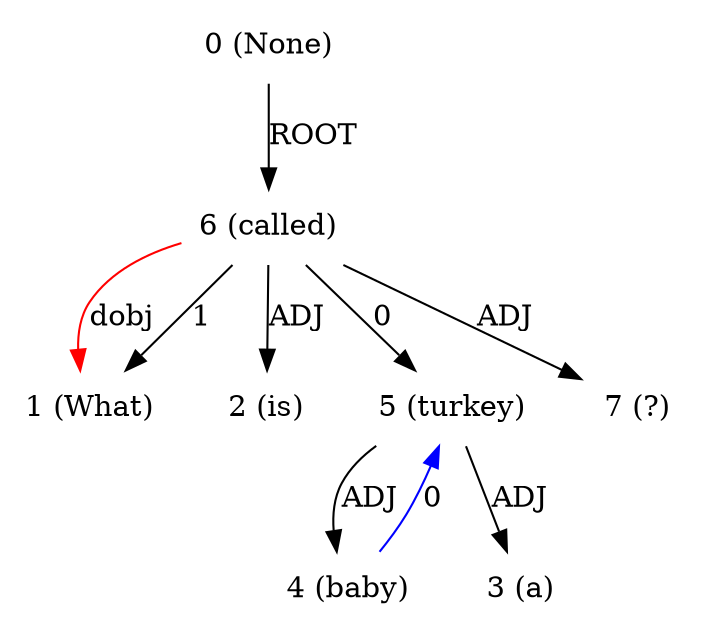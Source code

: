 digraph G{
edge [dir=forward]
node [shape=plaintext]

0 [label="0 (None)"]
0 -> 6 [label="ROOT"]
1 [label="1 (What)"]
6 -> 1 [label="dobj", color="red"]
2 [label="2 (is)"]
3 [label="3 (a)"]
4 [label="4 (baby)"]
4 -> 5 [label="0", color="blue"]
5 [label="5 (turkey)"]
5 -> 3 [label="ADJ"]
5 -> 4 [label="ADJ"]
6 [label="6 (called)"]
6 -> 1 [label="1"]
6 -> 5 [label="0"]
6 -> 2 [label="ADJ"]
6 -> 7 [label="ADJ"]
7 [label="7 (?)"]
}
